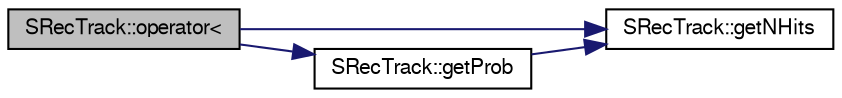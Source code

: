 digraph "SRecTrack::operator&lt;"
{
  bgcolor="transparent";
  edge [fontname="FreeSans",fontsize="10",labelfontname="FreeSans",labelfontsize="10"];
  node [fontname="FreeSans",fontsize="10",shape=record];
  rankdir="LR";
  Node1 [label="SRecTrack::operator\<",height=0.2,width=0.4,color="black", fillcolor="grey75", style="filled" fontcolor="black"];
  Node1 -> Node2 [color="midnightblue",fontsize="10",style="solid",fontname="FreeSans"];
  Node2 [label="SRecTrack::getNHits",height=0.2,width=0.4,color="black",URL="$d6/db1/classSRecTrack.html#a1a235c963d37623d63ca1bf73fef9787"];
  Node1 -> Node3 [color="midnightblue",fontsize="10",style="solid",fontname="FreeSans"];
  Node3 [label="SRecTrack::getProb",height=0.2,width=0.4,color="black",URL="$d6/db1/classSRecTrack.html#af592191a44a77eeafcf606c0d6b6d4d1"];
  Node3 -> Node2 [color="midnightblue",fontsize="10",style="solid",fontname="FreeSans"];
}
